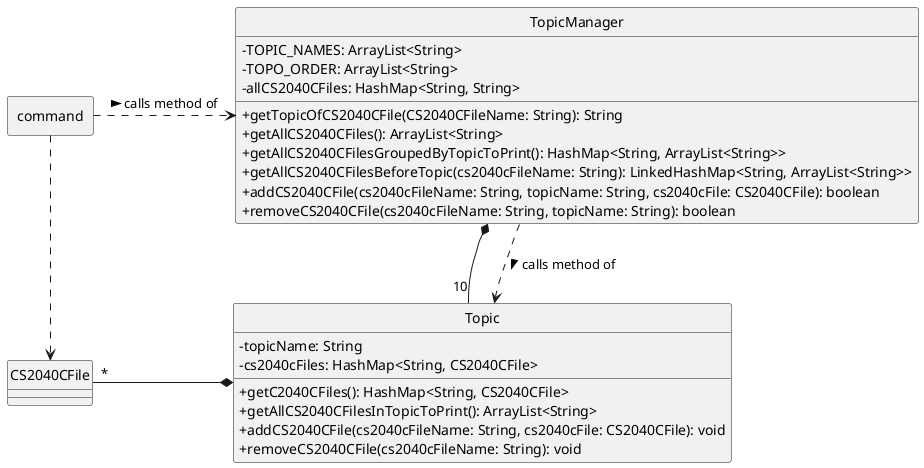 @startuml
skinparam classAttributeIconSize 0
hide circle

together {
    package command <<rectangle>> {
    }
    class CS2040CFile {
    }
}

class TopicManager {
    -TOPIC_NAMES: ArrayList<String>
    -TOPO_ORDER: ArrayList<String>
    -allCS2040CFiles: HashMap<String, String>
    +getTopicOfCS2040CFile(CS2040CFileName: String): String
    +getAllCS2040CFiles(): ArrayList<String>
    +getAllCS2040CFilesGroupedByTopicToPrint(): HashMap<String, ArrayList<String>>
    +getAllCS2040CFilesBeforeTopic(cs2040cFileName: String): LinkedHashMap<String, ArrayList<String>>
    +addCS2040CFile(cs2040cFileName: String, topicName: String, cs2040cFile: CS2040CFile): boolean
    +removeCS2040CFile(cs2040cFileName: String, topicName: String): boolean
}

class Topic {
    -topicName: String
    -cs2040cFiles: HashMap<String, CS2040CFile>
    +getC2040CFiles(): HashMap<String, CS2040CFile>
    +getAllCS2040CFilesInTopicToPrint(): ArrayList<String>
    +addCS2040CFile(cs2040cFileName: String, cs2040cFile: CS2040CFile): void
    +removeCS2040CFile(cs2040cFileName: String): void
}



TopicManager *-- "10" Topic
command .> TopicManager: calls method of >
TopicManager ..> Topic: calls method of >
command ..> CS2040CFile
Topic *- "*" CS2040CFile
TopicManager -[hidden]-> Topic
@enduml
